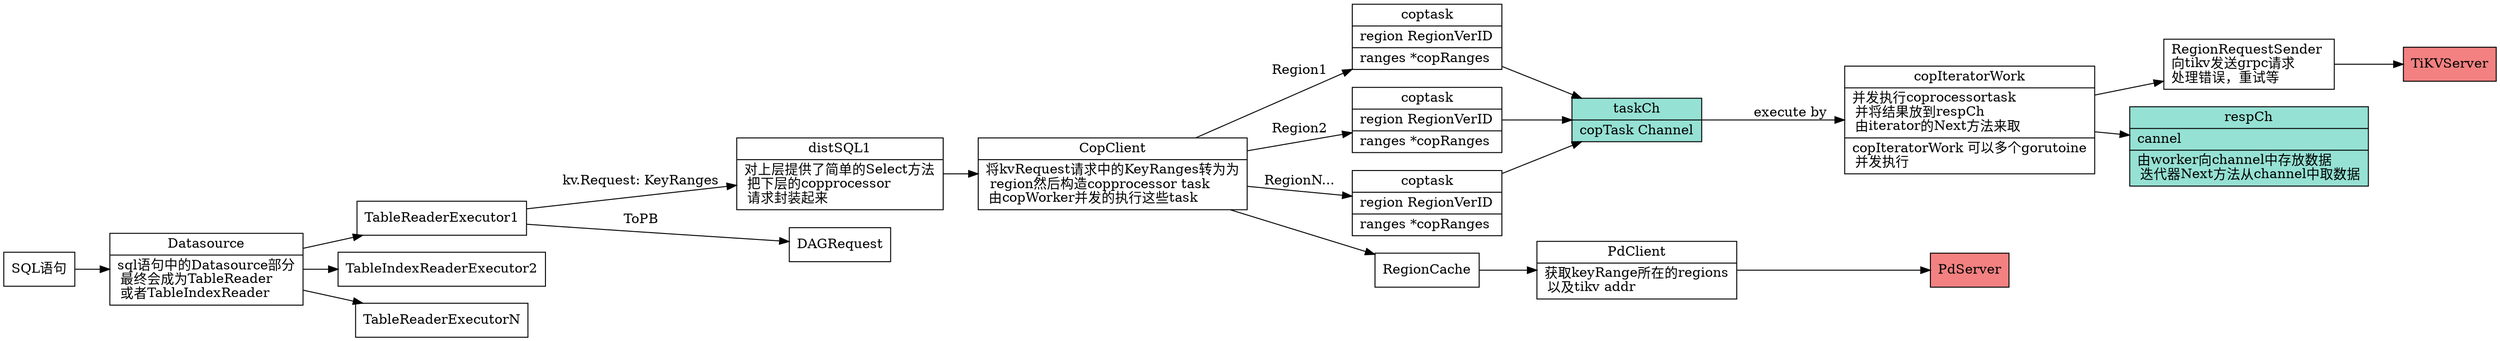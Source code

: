 digraph sql_distsql_coptask {
  node[shape=box;];
  newrank=true;
  rankdir=LR;
  SQL[label="SQL语句"];
  copTask1[
    shape="record";
    label="{{
      coptask|
      region RegionVerID\l|
      ranges *copRanges \l
    }}";
  ];

  copTask2[
    shape="record";
    label="{{
      coptask|
      region RegionVerID\l|
      ranges *copRanges \l
    }}";
  ];

  copTaskN[
    shape="record";
    label="{{
      coptask|
      region RegionVerID\l|
      ranges *copRanges \l
    }}";
  ];
  RegionRequestSender[label="RegionRequestSender \l向tikv发送grpc请求\l处理错误，重试等\l"];

  SQL -> Datasource;
  Datasource[
    shape="record";
    label="{{
      Datasource|
      sql语句中的Datasource部分\l
      最终会成为TableReader\l 
      或者TableIndexReader\l
    }}";
  ];
  distSQL1[
    shape="record";
    label="{{
      distSQL1|
      对上层提供了简单的Select方法\l
      把下层的copprocessor\l 
      请求封装起来\l
    }}";
  ];

  Datasource -> TableReaderExecutor1;
  Datasource -> TableIndexReaderExecutor2;
  Datasource -> TableReaderExecutorN;
  TableReaderExecutor1 -> distSQL1[label="kv.Request: KeyRanges"];
  TableReaderExecutor1 -> DAGRequest[label="ToPB"];

  distSQL1 -> CopClient;
  CopClient[
    shape="record";
    label="{{
      CopClient|
      将kvRequest请求中的KeyRanges转为为\l
      region然后构造copprocessor task\l
      由copWorker并发的执行这些task\l
    }}";
  ];
  CopClient -> copTask1[label="Region1"];
  CopClient -> copTask2[label="Region2"];
  CopClient -> copTaskN[label="RegionN..."];
  {
    copTask1;
    copTask2;
    copTaskN;
  } -> taskCh; 
  taskCh[
    shape="record";
    fillcolor="#95e1d3"
    style=filled;
    label="{{
      taskCh|
      copTask Channel\l
    }}";
  ];
  taskCh -> copIteratorWork[label="execute by"];
  copIteratorWork -> RegionRequestSender;
  copIteratorWork[
    shape="record";
    label="{{
      copIteratorWork|
      并发执行coprocessortask\l
      并将结果放到respCh\l
      由iterator的Next方法来取\l|
      copIteratorWork 可以多个gorutoine\l
      并发执行\l
    }}";
  ];
  copIteratorWork -> respCh;
  respCh[
    shape="record";
    fillcolor="#95e1d3"
    style=filled;
    label="{{
      respCh|
      cannel\l|
      由worker向channel中存放数据\l
      迭代器Next方法从channel中取数据\l
    }}";
  ];
  CopClient -> RegionCache -> PdClient -> PdServer;
  PdClient[
    shape="record";
    label="{{
      PdClient|
      获取keyRange所在的regions\l
      以及tikv addr\l
    }}";
  ];
  RegionRequestSender -> TiKVServer;
  TiKVServer[
    shape="record";
    fillcolor="#f38181";
    style=filled;
    label="{{
      TiKVServer
    }}";
  ];
  PdServer[
    shape="record";
    fillcolor="#f38181";
    style=filled;
    label="{{
      PdServer
    }}";
  ];
}
